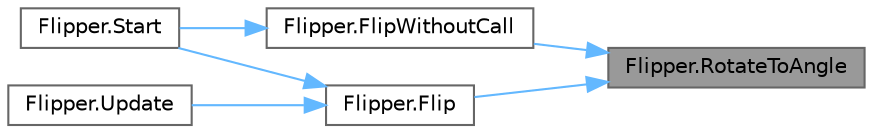 digraph "Flipper.RotateToAngle"
{
 // LATEX_PDF_SIZE
  bgcolor="transparent";
  edge [fontname=Helvetica,fontsize=10,labelfontname=Helvetica,labelfontsize=10];
  node [fontname=Helvetica,fontsize=10,shape=box,height=0.2,width=0.4];
  rankdir="RL";
  Node1 [id="Node000001",label="Flipper.RotateToAngle",height=0.2,width=0.4,color="gray40", fillcolor="grey60", style="filled", fontcolor="black",tooltip="This method is called to rotate a switch on the gaze-guiding panel."];
  Node1 -> Node2 [id="edge1_Node000001_Node000002",dir="back",color="steelblue1",style="solid",tooltip=" "];
  Node2 [id="Node000002",label="Flipper.Flip",height=0.2,width=0.4,color="grey40", fillcolor="white", style="filled",URL="$class_flipper.html#a79a6a3483ba974096106ff09e879b7b5",tooltip="This method toggles gaze-guiding features on or off when the player flips the appropriate switch on t..."];
  Node2 -> Node3 [id="edge2_Node000002_Node000003",dir="back",color="steelblue1",style="solid",tooltip=" "];
  Node3 [id="Node000003",label="Flipper.Start",height=0.2,width=0.4,color="grey40", fillcolor="white", style="filled",URL="$class_flipper.html#a31fb6b9a26dff9407966639f9c6d69b0",tooltip="This method sets up input actions and initialises the gaze-guiding features' states based on the sett..."];
  Node2 -> Node4 [id="edge3_Node000002_Node000004",dir="back",color="steelblue1",style="solid",tooltip=" "];
  Node4 [id="Node000004",label="Flipper.Update",height=0.2,width=0.4,color="grey40", fillcolor="white", style="filled",URL="$class_flipper.html#a764009689ccde98f855291a5b2bee954",tooltip="This method updates the state of the gaze-guiding features based on the player's interaction with the..."];
  Node1 -> Node5 [id="edge4_Node000001_Node000005",dir="back",color="steelblue1",style="solid",tooltip=" "];
  Node5 [id="Node000005",label="Flipper.FlipWithoutCall",height=0.2,width=0.4,color="grey40", fillcolor="white", style="filled",URL="$class_flipper.html#aaa77cb2ba572a07817f1cc0682c9cbeb",tooltip="This method rotates a switch the player has flipped on the gaze-guiding panel without making a call t..."];
  Node5 -> Node3 [id="edge5_Node000005_Node000003",dir="back",color="steelblue1",style="solid",tooltip=" "];
}
